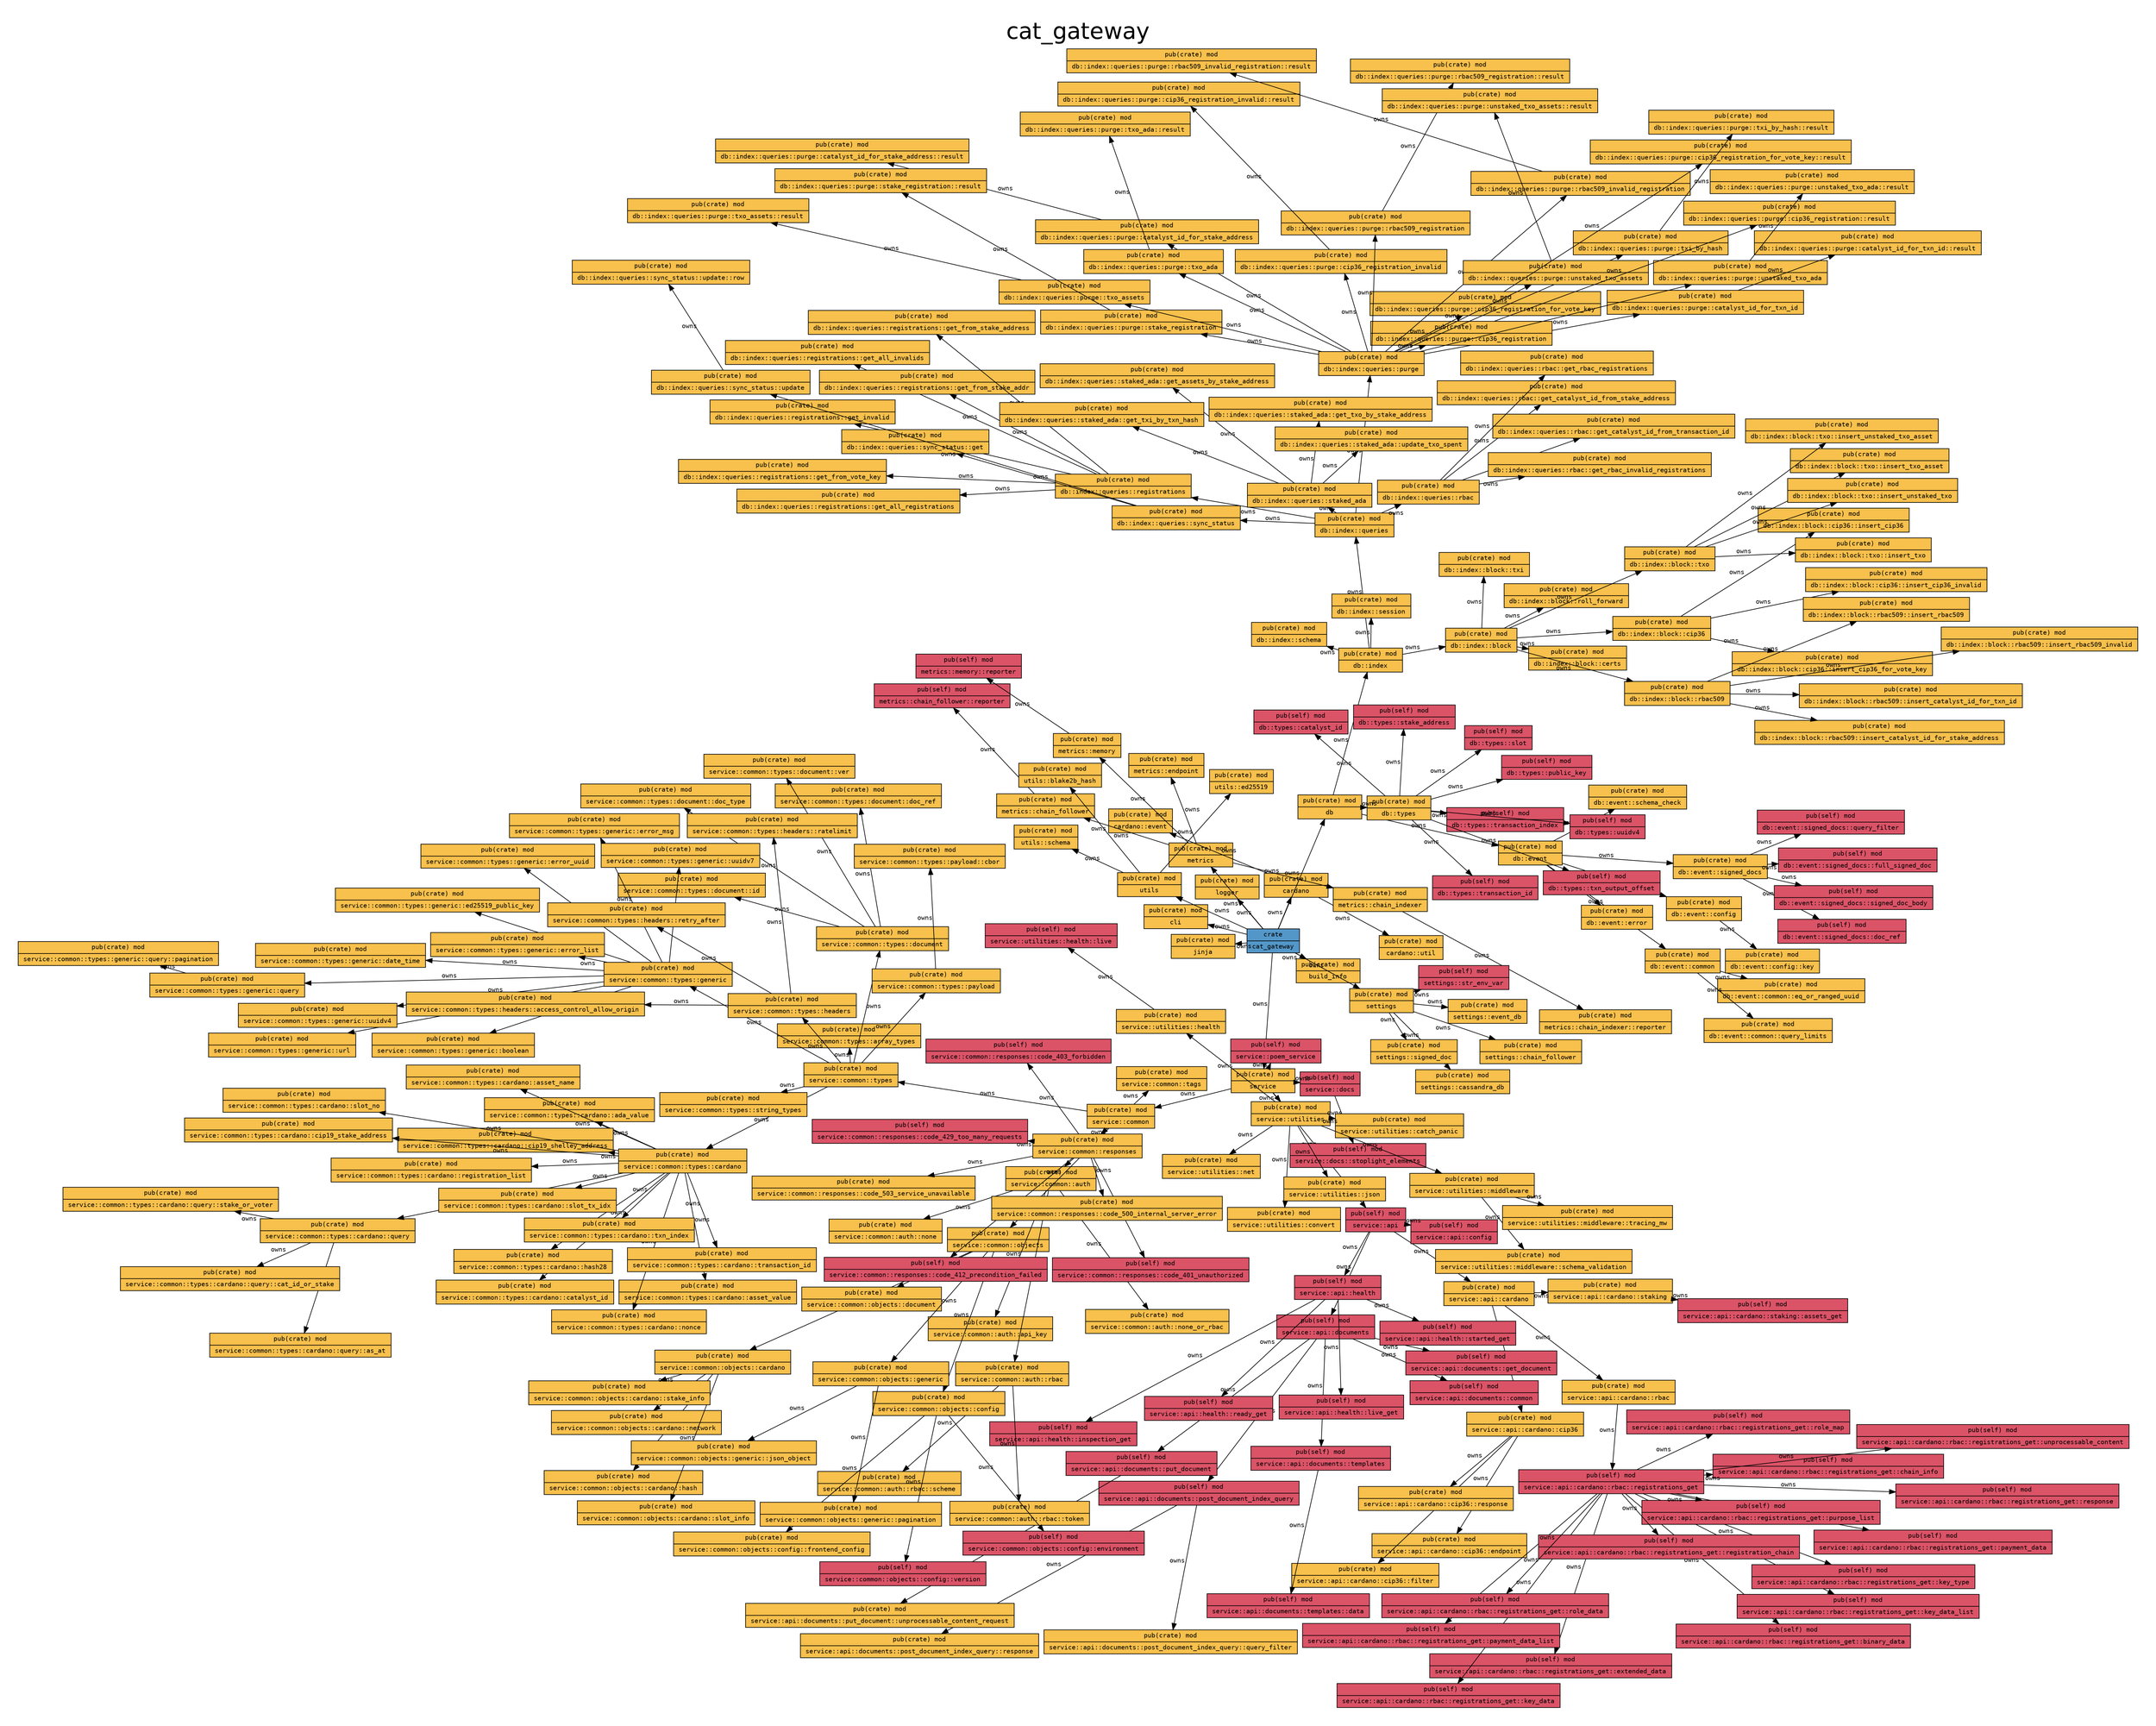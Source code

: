 digraph {

    graph [
        label="cat_gateway",
        labelloc=t,

        pad=0.4,

        // Consider rendering the graph using a different layout algorithm, such as:
        // [dot, neato, twopi, circo, fdp, sfdp]
        layout=neato,
        overlap=false,
        splines="line",
        rankdir=LR,

        fontname="Helvetica", 
        fontsize="36",
    ];

    node [
        fontname="monospace",
        fontsize="10",
        shape="record",
        style="filled",
    ];

    edge [
        fontname="monospace",
        fontsize="10",
    ];

    "cat_gateway" [label="crate|cat_gateway", fillcolor="#5397c8"]; // "crate" node
    "cat_gateway::build_info" [label="pub(crate) mod|build_info", fillcolor="#f8c04c"]; // "mod" node
    "cat_gateway::cardano" [label="pub(crate) mod|cardano", fillcolor="#f8c04c"]; // "mod" node
    "cat_gateway::cardano::event" [label="pub(crate) mod|cardano::event", fillcolor="#f8c04c"]; // "mod" node
    "cat_gateway::cardano::util" [label="pub(crate) mod|cardano::util", fillcolor="#f8c04c"]; // "mod" node
    "cat_gateway::cli" [label="pub(crate) mod|cli", fillcolor="#f8c04c"]; // "mod" node
    "cat_gateway::db" [label="pub(crate) mod|db", fillcolor="#f8c04c"]; // "mod" node
    "cat_gateway::db::event" [label="pub(crate) mod|db::event", fillcolor="#f8c04c"]; // "mod" node
    "cat_gateway::db::event::common" [label="pub(crate) mod|db::event::common", fillcolor="#f8c04c"]; // "mod" node
    "cat_gateway::db::event::common::eq_or_ranged_uuid" [label="pub(crate) mod|db::event::common::eq_or_ranged_uuid", fillcolor="#f8c04c"]; // "mod" node
    "cat_gateway::db::event::common::query_limits" [label="pub(crate) mod|db::event::common::query_limits", fillcolor="#f8c04c"]; // "mod" node
    "cat_gateway::db::event::config" [label="pub(crate) mod|db::event::config", fillcolor="#f8c04c"]; // "mod" node
    "cat_gateway::db::event::config::key" [label="pub(crate) mod|db::event::config::key", fillcolor="#f8c04c"]; // "mod" node
    "cat_gateway::db::event::error" [label="pub(crate) mod|db::event::error", fillcolor="#f8c04c"]; // "mod" node
    "cat_gateway::db::event::schema_check" [label="pub(crate) mod|db::event::schema_check", fillcolor="#f8c04c"]; // "mod" node
    "cat_gateway::db::event::signed_docs" [label="pub(crate) mod|db::event::signed_docs", fillcolor="#f8c04c"]; // "mod" node
    "cat_gateway::db::event::signed_docs::doc_ref" [label="pub(self) mod|db::event::signed_docs::doc_ref", fillcolor="#db5367"]; // "mod" node
    "cat_gateway::db::event::signed_docs::full_signed_doc" [label="pub(self) mod|db::event::signed_docs::full_signed_doc", fillcolor="#db5367"]; // "mod" node
    "cat_gateway::db::event::signed_docs::query_filter" [label="pub(self) mod|db::event::signed_docs::query_filter", fillcolor="#db5367"]; // "mod" node
    "cat_gateway::db::event::signed_docs::signed_doc_body" [label="pub(self) mod|db::event::signed_docs::signed_doc_body", fillcolor="#db5367"]; // "mod" node
    "cat_gateway::db::index" [label="pub(crate) mod|db::index", fillcolor="#f8c04c"]; // "mod" node
    "cat_gateway::db::index::block" [label="pub(crate) mod|db::index::block", fillcolor="#f8c04c"]; // "mod" node
    "cat_gateway::db::index::block::certs" [label="pub(crate) mod|db::index::block::certs", fillcolor="#f8c04c"]; // "mod" node
    "cat_gateway::db::index::block::cip36" [label="pub(crate) mod|db::index::block::cip36", fillcolor="#f8c04c"]; // "mod" node
    "cat_gateway::db::index::block::cip36::insert_cip36" [label="pub(crate) mod|db::index::block::cip36::insert_cip36", fillcolor="#f8c04c"]; // "mod" node
    "cat_gateway::db::index::block::cip36::insert_cip36_for_vote_key" [label="pub(crate) mod|db::index::block::cip36::insert_cip36_for_vote_key", fillcolor="#f8c04c"]; // "mod" node
    "cat_gateway::db::index::block::cip36::insert_cip36_invalid" [label="pub(crate) mod|db::index::block::cip36::insert_cip36_invalid", fillcolor="#f8c04c"]; // "mod" node
    "cat_gateway::db::index::block::rbac509" [label="pub(crate) mod|db::index::block::rbac509", fillcolor="#f8c04c"]; // "mod" node
    "cat_gateway::db::index::block::rbac509::insert_catalyst_id_for_stake_address" [label="pub(crate) mod|db::index::block::rbac509::insert_catalyst_id_for_stake_address", fillcolor="#f8c04c"]; // "mod" node
    "cat_gateway::db::index::block::rbac509::insert_catalyst_id_for_txn_id" [label="pub(crate) mod|db::index::block::rbac509::insert_catalyst_id_for_txn_id", fillcolor="#f8c04c"]; // "mod" node
    "cat_gateway::db::index::block::rbac509::insert_rbac509" [label="pub(crate) mod|db::index::block::rbac509::insert_rbac509", fillcolor="#f8c04c"]; // "mod" node
    "cat_gateway::db::index::block::rbac509::insert_rbac509_invalid" [label="pub(crate) mod|db::index::block::rbac509::insert_rbac509_invalid", fillcolor="#f8c04c"]; // "mod" node
    "cat_gateway::db::index::block::roll_forward" [label="pub(crate) mod|db::index::block::roll_forward", fillcolor="#f8c04c"]; // "mod" node
    "cat_gateway::db::index::block::txi" [label="pub(crate) mod|db::index::block::txi", fillcolor="#f8c04c"]; // "mod" node
    "cat_gateway::db::index::block::txo" [label="pub(crate) mod|db::index::block::txo", fillcolor="#f8c04c"]; // "mod" node
    "cat_gateway::db::index::block::txo::insert_txo" [label="pub(crate) mod|db::index::block::txo::insert_txo", fillcolor="#f8c04c"]; // "mod" node
    "cat_gateway::db::index::block::txo::insert_txo_asset" [label="pub(crate) mod|db::index::block::txo::insert_txo_asset", fillcolor="#f8c04c"]; // "mod" node
    "cat_gateway::db::index::block::txo::insert_unstaked_txo" [label="pub(crate) mod|db::index::block::txo::insert_unstaked_txo", fillcolor="#f8c04c"]; // "mod" node
    "cat_gateway::db::index::block::txo::insert_unstaked_txo_asset" [label="pub(crate) mod|db::index::block::txo::insert_unstaked_txo_asset", fillcolor="#f8c04c"]; // "mod" node
    "cat_gateway::db::index::queries" [label="pub(crate) mod|db::index::queries", fillcolor="#f8c04c"]; // "mod" node
    "cat_gateway::db::index::queries::purge" [label="pub(crate) mod|db::index::queries::purge", fillcolor="#f8c04c"]; // "mod" node
    "cat_gateway::db::index::queries::purge::catalyst_id_for_stake_address" [label="pub(crate) mod|db::index::queries::purge::catalyst_id_for_stake_address", fillcolor="#f8c04c"]; // "mod" node
    "cat_gateway::db::index::queries::purge::catalyst_id_for_stake_address::result" [label="pub(crate) mod|db::index::queries::purge::catalyst_id_for_stake_address::result", fillcolor="#f8c04c"]; // "mod" node
    "cat_gateway::db::index::queries::purge::catalyst_id_for_txn_id" [label="pub(crate) mod|db::index::queries::purge::catalyst_id_for_txn_id", fillcolor="#f8c04c"]; // "mod" node
    "cat_gateway::db::index::queries::purge::catalyst_id_for_txn_id::result" [label="pub(crate) mod|db::index::queries::purge::catalyst_id_for_txn_id::result", fillcolor="#f8c04c"]; // "mod" node
    "cat_gateway::db::index::queries::purge::cip36_registration" [label="pub(crate) mod|db::index::queries::purge::cip36_registration", fillcolor="#f8c04c"]; // "mod" node
    "cat_gateway::db::index::queries::purge::cip36_registration::result" [label="pub(crate) mod|db::index::queries::purge::cip36_registration::result", fillcolor="#f8c04c"]; // "mod" node
    "cat_gateway::db::index::queries::purge::cip36_registration_for_vote_key" [label="pub(crate) mod|db::index::queries::purge::cip36_registration_for_vote_key", fillcolor="#f8c04c"]; // "mod" node
    "cat_gateway::db::index::queries::purge::cip36_registration_for_vote_key::result" [label="pub(crate) mod|db::index::queries::purge::cip36_registration_for_vote_key::result", fillcolor="#f8c04c"]; // "mod" node
    "cat_gateway::db::index::queries::purge::cip36_registration_invalid" [label="pub(crate) mod|db::index::queries::purge::cip36_registration_invalid", fillcolor="#f8c04c"]; // "mod" node
    "cat_gateway::db::index::queries::purge::cip36_registration_invalid::result" [label="pub(crate) mod|db::index::queries::purge::cip36_registration_invalid::result", fillcolor="#f8c04c"]; // "mod" node
    "cat_gateway::db::index::queries::purge::rbac509_invalid_registration" [label="pub(crate) mod|db::index::queries::purge::rbac509_invalid_registration", fillcolor="#f8c04c"]; // "mod" node
    "cat_gateway::db::index::queries::purge::rbac509_invalid_registration::result" [label="pub(crate) mod|db::index::queries::purge::rbac509_invalid_registration::result", fillcolor="#f8c04c"]; // "mod" node
    "cat_gateway::db::index::queries::purge::rbac509_registration" [label="pub(crate) mod|db::index::queries::purge::rbac509_registration", fillcolor="#f8c04c"]; // "mod" node
    "cat_gateway::db::index::queries::purge::rbac509_registration::result" [label="pub(crate) mod|db::index::queries::purge::rbac509_registration::result", fillcolor="#f8c04c"]; // "mod" node
    "cat_gateway::db::index::queries::purge::stake_registration" [label="pub(crate) mod|db::index::queries::purge::stake_registration", fillcolor="#f8c04c"]; // "mod" node
    "cat_gateway::db::index::queries::purge::stake_registration::result" [label="pub(crate) mod|db::index::queries::purge::stake_registration::result", fillcolor="#f8c04c"]; // "mod" node
    "cat_gateway::db::index::queries::purge::txi_by_hash" [label="pub(crate) mod|db::index::queries::purge::txi_by_hash", fillcolor="#f8c04c"]; // "mod" node
    "cat_gateway::db::index::queries::purge::txi_by_hash::result" [label="pub(crate) mod|db::index::queries::purge::txi_by_hash::result", fillcolor="#f8c04c"]; // "mod" node
    "cat_gateway::db::index::queries::purge::txo_ada" [label="pub(crate) mod|db::index::queries::purge::txo_ada", fillcolor="#f8c04c"]; // "mod" node
    "cat_gateway::db::index::queries::purge::txo_ada::result" [label="pub(crate) mod|db::index::queries::purge::txo_ada::result", fillcolor="#f8c04c"]; // "mod" node
    "cat_gateway::db::index::queries::purge::txo_assets" [label="pub(crate) mod|db::index::queries::purge::txo_assets", fillcolor="#f8c04c"]; // "mod" node
    "cat_gateway::db::index::queries::purge::txo_assets::result" [label="pub(crate) mod|db::index::queries::purge::txo_assets::result", fillcolor="#f8c04c"]; // "mod" node
    "cat_gateway::db::index::queries::purge::unstaked_txo_ada" [label="pub(crate) mod|db::index::queries::purge::unstaked_txo_ada", fillcolor="#f8c04c"]; // "mod" node
    "cat_gateway::db::index::queries::purge::unstaked_txo_ada::result" [label="pub(crate) mod|db::index::queries::purge::unstaked_txo_ada::result", fillcolor="#f8c04c"]; // "mod" node
    "cat_gateway::db::index::queries::purge::unstaked_txo_assets" [label="pub(crate) mod|db::index::queries::purge::unstaked_txo_assets", fillcolor="#f8c04c"]; // "mod" node
    "cat_gateway::db::index::queries::purge::unstaked_txo_assets::result" [label="pub(crate) mod|db::index::queries::purge::unstaked_txo_assets::result", fillcolor="#f8c04c"]; // "mod" node
    "cat_gateway::db::index::queries::rbac" [label="pub(crate) mod|db::index::queries::rbac", fillcolor="#f8c04c"]; // "mod" node
    "cat_gateway::db::index::queries::rbac::get_catalyst_id_from_stake_address" [label="pub(crate) mod|db::index::queries::rbac::get_catalyst_id_from_stake_address", fillcolor="#f8c04c"]; // "mod" node
    "cat_gateway::db::index::queries::rbac::get_catalyst_id_from_transaction_id" [label="pub(crate) mod|db::index::queries::rbac::get_catalyst_id_from_transaction_id", fillcolor="#f8c04c"]; // "mod" node
    "cat_gateway::db::index::queries::rbac::get_rbac_invalid_registrations" [label="pub(crate) mod|db::index::queries::rbac::get_rbac_invalid_registrations", fillcolor="#f8c04c"]; // "mod" node
    "cat_gateway::db::index::queries::rbac::get_rbac_registrations" [label="pub(crate) mod|db::index::queries::rbac::get_rbac_registrations", fillcolor="#f8c04c"]; // "mod" node
    "cat_gateway::db::index::queries::registrations" [label="pub(crate) mod|db::index::queries::registrations", fillcolor="#f8c04c"]; // "mod" node
    "cat_gateway::db::index::queries::registrations::get_all_invalids" [label="pub(crate) mod|db::index::queries::registrations::get_all_invalids", fillcolor="#f8c04c"]; // "mod" node
    "cat_gateway::db::index::queries::registrations::get_all_registrations" [label="pub(crate) mod|db::index::queries::registrations::get_all_registrations", fillcolor="#f8c04c"]; // "mod" node
    "cat_gateway::db::index::queries::registrations::get_from_stake_addr" [label="pub(crate) mod|db::index::queries::registrations::get_from_stake_addr", fillcolor="#f8c04c"]; // "mod" node
    "cat_gateway::db::index::queries::registrations::get_from_stake_address" [label="pub(crate) mod|db::index::queries::registrations::get_from_stake_address", fillcolor="#f8c04c"]; // "mod" node
    "cat_gateway::db::index::queries::registrations::get_from_vote_key" [label="pub(crate) mod|db::index::queries::registrations::get_from_vote_key", fillcolor="#f8c04c"]; // "mod" node
    "cat_gateway::db::index::queries::registrations::get_invalid" [label="pub(crate) mod|db::index::queries::registrations::get_invalid", fillcolor="#f8c04c"]; // "mod" node
    "cat_gateway::db::index::queries::staked_ada" [label="pub(crate) mod|db::index::queries::staked_ada", fillcolor="#f8c04c"]; // "mod" node
    "cat_gateway::db::index::queries::staked_ada::get_assets_by_stake_address" [label="pub(crate) mod|db::index::queries::staked_ada::get_assets_by_stake_address", fillcolor="#f8c04c"]; // "mod" node
    "cat_gateway::db::index::queries::staked_ada::get_txi_by_txn_hash" [label="pub(crate) mod|db::index::queries::staked_ada::get_txi_by_txn_hash", fillcolor="#f8c04c"]; // "mod" node
    "cat_gateway::db::index::queries::staked_ada::get_txo_by_stake_address" [label="pub(crate) mod|db::index::queries::staked_ada::get_txo_by_stake_address", fillcolor="#f8c04c"]; // "mod" node
    "cat_gateway::db::index::queries::staked_ada::update_txo_spent" [label="pub(crate) mod|db::index::queries::staked_ada::update_txo_spent", fillcolor="#f8c04c"]; // "mod" node
    "cat_gateway::db::index::queries::sync_status" [label="pub(crate) mod|db::index::queries::sync_status", fillcolor="#f8c04c"]; // "mod" node
    "cat_gateway::db::index::queries::sync_status::get" [label="pub(crate) mod|db::index::queries::sync_status::get", fillcolor="#f8c04c"]; // "mod" node
    "cat_gateway::db::index::queries::sync_status::update" [label="pub(crate) mod|db::index::queries::sync_status::update", fillcolor="#f8c04c"]; // "mod" node
    "cat_gateway::db::index::queries::sync_status::update::row" [label="pub(crate) mod|db::index::queries::sync_status::update::row", fillcolor="#f8c04c"]; // "mod" node
    "cat_gateway::db::index::schema" [label="pub(crate) mod|db::index::schema", fillcolor="#f8c04c"]; // "mod" node
    "cat_gateway::db::index::session" [label="pub(crate) mod|db::index::session", fillcolor="#f8c04c"]; // "mod" node
    "cat_gateway::db::types" [label="pub(crate) mod|db::types", fillcolor="#f8c04c"]; // "mod" node
    "cat_gateway::db::types::catalyst_id" [label="pub(self) mod|db::types::catalyst_id", fillcolor="#db5367"]; // "mod" node
    "cat_gateway::db::types::public_key" [label="pub(self) mod|db::types::public_key", fillcolor="#db5367"]; // "mod" node
    "cat_gateway::db::types::slot" [label="pub(self) mod|db::types::slot", fillcolor="#db5367"]; // "mod" node
    "cat_gateway::db::types::stake_address" [label="pub(self) mod|db::types::stake_address", fillcolor="#db5367"]; // "mod" node
    "cat_gateway::db::types::transaction_id" [label="pub(self) mod|db::types::transaction_id", fillcolor="#db5367"]; // "mod" node
    "cat_gateway::db::types::transaction_index" [label="pub(self) mod|db::types::transaction_index", fillcolor="#db5367"]; // "mod" node
    "cat_gateway::db::types::txn_output_offset" [label="pub(self) mod|db::types::txn_output_offset", fillcolor="#db5367"]; // "mod" node
    "cat_gateway::db::types::uuidv4" [label="pub(self) mod|db::types::uuidv4", fillcolor="#db5367"]; // "mod" node
    "cat_gateway::jinja" [label="pub(crate) mod|jinja", fillcolor="#f8c04c"]; // "mod" node
    "cat_gateway::logger" [label="pub(crate) mod|logger", fillcolor="#f8c04c"]; // "mod" node
    "cat_gateway::metrics" [label="pub(crate) mod|metrics", fillcolor="#f8c04c"]; // "mod" node
    "cat_gateway::metrics::chain_follower" [label="pub(crate) mod|metrics::chain_follower", fillcolor="#f8c04c"]; // "mod" node
    "cat_gateway::metrics::chain_follower::reporter" [label="pub(self) mod|metrics::chain_follower::reporter", fillcolor="#db5367"]; // "mod" node
    "cat_gateway::metrics::chain_indexer" [label="pub(crate) mod|metrics::chain_indexer", fillcolor="#f8c04c"]; // "mod" node
    "cat_gateway::metrics::chain_indexer::reporter" [label="pub(crate) mod|metrics::chain_indexer::reporter", fillcolor="#f8c04c"]; // "mod" node
    "cat_gateway::metrics::endpoint" [label="pub(crate) mod|metrics::endpoint", fillcolor="#f8c04c"]; // "mod" node
    "cat_gateway::metrics::memory" [label="pub(crate) mod|metrics::memory", fillcolor="#f8c04c"]; // "mod" node
    "cat_gateway::metrics::memory::reporter" [label="pub(self) mod|metrics::memory::reporter", fillcolor="#db5367"]; // "mod" node
    "cat_gateway::service" [label="pub(crate) mod|service", fillcolor="#f8c04c"]; // "mod" node
    "cat_gateway::service::api" [label="pub(self) mod|service::api", fillcolor="#db5367"]; // "mod" node
    "cat_gateway::service::api::cardano" [label="pub(crate) mod|service::api::cardano", fillcolor="#f8c04c"]; // "mod" node
    "cat_gateway::service::api::cardano::cip36" [label="pub(crate) mod|service::api::cardano::cip36", fillcolor="#f8c04c"]; // "mod" node
    "cat_gateway::service::api::cardano::cip36::endpoint" [label="pub(crate) mod|service::api::cardano::cip36::endpoint", fillcolor="#f8c04c"]; // "mod" node
    "cat_gateway::service::api::cardano::cip36::filter" [label="pub(crate) mod|service::api::cardano::cip36::filter", fillcolor="#f8c04c"]; // "mod" node
    "cat_gateway::service::api::cardano::cip36::response" [label="pub(crate) mod|service::api::cardano::cip36::response", fillcolor="#f8c04c"]; // "mod" node
    "cat_gateway::service::api::cardano::rbac" [label="pub(crate) mod|service::api::cardano::rbac", fillcolor="#f8c04c"]; // "mod" node
    "cat_gateway::service::api::cardano::rbac::registrations_get" [label="pub(self) mod|service::api::cardano::rbac::registrations_get", fillcolor="#db5367"]; // "mod" node
    "cat_gateway::service::api::cardano::rbac::registrations_get::binary_data" [label="pub(self) mod|service::api::cardano::rbac::registrations_get::binary_data", fillcolor="#db5367"]; // "mod" node
    "cat_gateway::service::api::cardano::rbac::registrations_get::chain_info" [label="pub(self) mod|service::api::cardano::rbac::registrations_get::chain_info", fillcolor="#db5367"]; // "mod" node
    "cat_gateway::service::api::cardano::rbac::registrations_get::extended_data" [label="pub(self) mod|service::api::cardano::rbac::registrations_get::extended_data", fillcolor="#db5367"]; // "mod" node
    "cat_gateway::service::api::cardano::rbac::registrations_get::key_data" [label="pub(self) mod|service::api::cardano::rbac::registrations_get::key_data", fillcolor="#db5367"]; // "mod" node
    "cat_gateway::service::api::cardano::rbac::registrations_get::key_data_list" [label="pub(self) mod|service::api::cardano::rbac::registrations_get::key_data_list", fillcolor="#db5367"]; // "mod" node
    "cat_gateway::service::api::cardano::rbac::registrations_get::key_type" [label="pub(self) mod|service::api::cardano::rbac::registrations_get::key_type", fillcolor="#db5367"]; // "mod" node
    "cat_gateway::service::api::cardano::rbac::registrations_get::payment_data" [label="pub(self) mod|service::api::cardano::rbac::registrations_get::payment_data", fillcolor="#db5367"]; // "mod" node
    "cat_gateway::service::api::cardano::rbac::registrations_get::payment_data_list" [label="pub(self) mod|service::api::cardano::rbac::registrations_get::payment_data_list", fillcolor="#db5367"]; // "mod" node
    "cat_gateway::service::api::cardano::rbac::registrations_get::purpose_list" [label="pub(self) mod|service::api::cardano::rbac::registrations_get::purpose_list", fillcolor="#db5367"]; // "mod" node
    "cat_gateway::service::api::cardano::rbac::registrations_get::registration_chain" [label="pub(self) mod|service::api::cardano::rbac::registrations_get::registration_chain", fillcolor="#db5367"]; // "mod" node
    "cat_gateway::service::api::cardano::rbac::registrations_get::response" [label="pub(self) mod|service::api::cardano::rbac::registrations_get::response", fillcolor="#db5367"]; // "mod" node
    "cat_gateway::service::api::cardano::rbac::registrations_get::role_data" [label="pub(self) mod|service::api::cardano::rbac::registrations_get::role_data", fillcolor="#db5367"]; // "mod" node
    "cat_gateway::service::api::cardano::rbac::registrations_get::role_map" [label="pub(self) mod|service::api::cardano::rbac::registrations_get::role_map", fillcolor="#db5367"]; // "mod" node
    "cat_gateway::service::api::cardano::rbac::registrations_get::unprocessable_content" [label="pub(self) mod|service::api::cardano::rbac::registrations_get::unprocessable_content", fillcolor="#db5367"]; // "mod" node
    "cat_gateway::service::api::cardano::staking" [label="pub(crate) mod|service::api::cardano::staking", fillcolor="#f8c04c"]; // "mod" node
    "cat_gateway::service::api::cardano::staking::assets_get" [label="pub(self) mod|service::api::cardano::staking::assets_get", fillcolor="#db5367"]; // "mod" node
    "cat_gateway::service::api::config" [label="pub(self) mod|service::api::config", fillcolor="#db5367"]; // "mod" node
    "cat_gateway::service::api::documents" [label="pub(self) mod|service::api::documents", fillcolor="#db5367"]; // "mod" node
    "cat_gateway::service::api::documents::common" [label="pub(self) mod|service::api::documents::common", fillcolor="#db5367"]; // "mod" node
    "cat_gateway::service::api::documents::get_document" [label="pub(self) mod|service::api::documents::get_document", fillcolor="#db5367"]; // "mod" node
    "cat_gateway::service::api::documents::post_document_index_query" [label="pub(self) mod|service::api::documents::post_document_index_query", fillcolor="#db5367"]; // "mod" node
    "cat_gateway::service::api::documents::post_document_index_query::query_filter" [label="pub(crate) mod|service::api::documents::post_document_index_query::query_filter", fillcolor="#f8c04c"]; // "mod" node
    "cat_gateway::service::api::documents::post_document_index_query::response" [label="pub(crate) mod|service::api::documents::post_document_index_query::response", fillcolor="#f8c04c"]; // "mod" node
    "cat_gateway::service::api::documents::put_document" [label="pub(self) mod|service::api::documents::put_document", fillcolor="#db5367"]; // "mod" node
    "cat_gateway::service::api::documents::put_document::unprocessable_content_request" [label="pub(crate) mod|service::api::documents::put_document::unprocessable_content_request", fillcolor="#f8c04c"]; // "mod" node
    "cat_gateway::service::api::documents::templates" [label="pub(self) mod|service::api::documents::templates", fillcolor="#db5367"]; // "mod" node
    "cat_gateway::service::api::documents::templates::data" [label="pub(self) mod|service::api::documents::templates::data", fillcolor="#db5367"]; // "mod" node
    "cat_gateway::service::api::health" [label="pub(self) mod|service::api::health", fillcolor="#db5367"]; // "mod" node
    "cat_gateway::service::api::health::inspection_get" [label="pub(self) mod|service::api::health::inspection_get", fillcolor="#db5367"]; // "mod" node
    "cat_gateway::service::api::health::live_get" [label="pub(self) mod|service::api::health::live_get", fillcolor="#db5367"]; // "mod" node
    "cat_gateway::service::api::health::ready_get" [label="pub(self) mod|service::api::health::ready_get", fillcolor="#db5367"]; // "mod" node
    "cat_gateway::service::api::health::started_get" [label="pub(self) mod|service::api::health::started_get", fillcolor="#db5367"]; // "mod" node
    "cat_gateway::service::common" [label="pub(crate) mod|service::common", fillcolor="#f8c04c"]; // "mod" node
    "cat_gateway::service::common::auth" [label="pub(crate) mod|service::common::auth", fillcolor="#f8c04c"]; // "mod" node
    "cat_gateway::service::common::auth::api_key" [label="pub(crate) mod|service::common::auth::api_key", fillcolor="#f8c04c"]; // "mod" node
    "cat_gateway::service::common::auth::none" [label="pub(crate) mod|service::common::auth::none", fillcolor="#f8c04c"]; // "mod" node
    "cat_gateway::service::common::auth::none_or_rbac" [label="pub(crate) mod|service::common::auth::none_or_rbac", fillcolor="#f8c04c"]; // "mod" node
    "cat_gateway::service::common::auth::rbac" [label="pub(crate) mod|service::common::auth::rbac", fillcolor="#f8c04c"]; // "mod" node
    "cat_gateway::service::common::auth::rbac::scheme" [label="pub(crate) mod|service::common::auth::rbac::scheme", fillcolor="#f8c04c"]; // "mod" node
    "cat_gateway::service::common::auth::rbac::token" [label="pub(crate) mod|service::common::auth::rbac::token", fillcolor="#f8c04c"]; // "mod" node
    "cat_gateway::service::common::objects" [label="pub(crate) mod|service::common::objects", fillcolor="#f8c04c"]; // "mod" node
    "cat_gateway::service::common::objects::cardano" [label="pub(crate) mod|service::common::objects::cardano", fillcolor="#f8c04c"]; // "mod" node
    "cat_gateway::service::common::objects::cardano::hash" [label="pub(crate) mod|service::common::objects::cardano::hash", fillcolor="#f8c04c"]; // "mod" node
    "cat_gateway::service::common::objects::cardano::network" [label="pub(crate) mod|service::common::objects::cardano::network", fillcolor="#f8c04c"]; // "mod" node
    "cat_gateway::service::common::objects::cardano::slot_info" [label="pub(crate) mod|service::common::objects::cardano::slot_info", fillcolor="#f8c04c"]; // "mod" node
    "cat_gateway::service::common::objects::cardano::stake_info" [label="pub(crate) mod|service::common::objects::cardano::stake_info", fillcolor="#f8c04c"]; // "mod" node
    "cat_gateway::service::common::objects::config" [label="pub(crate) mod|service::common::objects::config", fillcolor="#f8c04c"]; // "mod" node
    "cat_gateway::service::common::objects::config::environment" [label="pub(self) mod|service::common::objects::config::environment", fillcolor="#db5367"]; // "mod" node
    "cat_gateway::service::common::objects::config::frontend_config" [label="pub(crate) mod|service::common::objects::config::frontend_config", fillcolor="#f8c04c"]; // "mod" node
    "cat_gateway::service::common::objects::config::version" [label="pub(self) mod|service::common::objects::config::version", fillcolor="#db5367"]; // "mod" node
    "cat_gateway::service::common::objects::document" [label="pub(crate) mod|service::common::objects::document", fillcolor="#f8c04c"]; // "mod" node
    "cat_gateway::service::common::objects::generic" [label="pub(crate) mod|service::common::objects::generic", fillcolor="#f8c04c"]; // "mod" node
    "cat_gateway::service::common::objects::generic::json_object" [label="pub(crate) mod|service::common::objects::generic::json_object", fillcolor="#f8c04c"]; // "mod" node
    "cat_gateway::service::common::objects::generic::pagination" [label="pub(crate) mod|service::common::objects::generic::pagination", fillcolor="#f8c04c"]; // "mod" node
    "cat_gateway::service::common::responses" [label="pub(crate) mod|service::common::responses", fillcolor="#f8c04c"]; // "mod" node
    "cat_gateway::service::common::responses::code_401_unauthorized" [label="pub(self) mod|service::common::responses::code_401_unauthorized", fillcolor="#db5367"]; // "mod" node
    "cat_gateway::service::common::responses::code_403_forbidden" [label="pub(self) mod|service::common::responses::code_403_forbidden", fillcolor="#db5367"]; // "mod" node
    "cat_gateway::service::common::responses::code_412_precondition_failed" [label="pub(self) mod|service::common::responses::code_412_precondition_failed", fillcolor="#db5367"]; // "mod" node
    "cat_gateway::service::common::responses::code_429_too_many_requests" [label="pub(self) mod|service::common::responses::code_429_too_many_requests", fillcolor="#db5367"]; // "mod" node
    "cat_gateway::service::common::responses::code_500_internal_server_error" [label="pub(crate) mod|service::common::responses::code_500_internal_server_error", fillcolor="#f8c04c"]; // "mod" node
    "cat_gateway::service::common::responses::code_503_service_unavailable" [label="pub(crate) mod|service::common::responses::code_503_service_unavailable", fillcolor="#f8c04c"]; // "mod" node
    "cat_gateway::service::common::tags" [label="pub(crate) mod|service::common::tags", fillcolor="#f8c04c"]; // "mod" node
    "cat_gateway::service::common::types" [label="pub(crate) mod|service::common::types", fillcolor="#f8c04c"]; // "mod" node
    "cat_gateway::service::common::types::array_types" [label="pub(crate) mod|service::common::types::array_types", fillcolor="#f8c04c"]; // "mod" node
    "cat_gateway::service::common::types::cardano" [label="pub(crate) mod|service::common::types::cardano", fillcolor="#f8c04c"]; // "mod" node
    "cat_gateway::service::common::types::cardano::ada_value" [label="pub(crate) mod|service::common::types::cardano::ada_value", fillcolor="#f8c04c"]; // "mod" node
    "cat_gateway::service::common::types::cardano::asset_name" [label="pub(crate) mod|service::common::types::cardano::asset_name", fillcolor="#f8c04c"]; // "mod" node
    "cat_gateway::service::common::types::cardano::asset_value" [label="pub(crate) mod|service::common::types::cardano::asset_value", fillcolor="#f8c04c"]; // "mod" node
    "cat_gateway::service::common::types::cardano::catalyst_id" [label="pub(crate) mod|service::common::types::cardano::catalyst_id", fillcolor="#f8c04c"]; // "mod" node
    "cat_gateway::service::common::types::cardano::cip19_shelley_address" [label="pub(crate) mod|service::common::types::cardano::cip19_shelley_address", fillcolor="#f8c04c"]; // "mod" node
    "cat_gateway::service::common::types::cardano::cip19_stake_address" [label="pub(crate) mod|service::common::types::cardano::cip19_stake_address", fillcolor="#f8c04c"]; // "mod" node
    "cat_gateway::service::common::types::cardano::hash28" [label="pub(crate) mod|service::common::types::cardano::hash28", fillcolor="#f8c04c"]; // "mod" node
    "cat_gateway::service::common::types::cardano::nonce" [label="pub(crate) mod|service::common::types::cardano::nonce", fillcolor="#f8c04c"]; // "mod" node
    "cat_gateway::service::common::types::cardano::query" [label="pub(crate) mod|service::common::types::cardano::query", fillcolor="#f8c04c"]; // "mod" node
    "cat_gateway::service::common::types::cardano::query::as_at" [label="pub(crate) mod|service::common::types::cardano::query::as_at", fillcolor="#f8c04c"]; // "mod" node
    "cat_gateway::service::common::types::cardano::query::cat_id_or_stake" [label="pub(crate) mod|service::common::types::cardano::query::cat_id_or_stake", fillcolor="#f8c04c"]; // "mod" node
    "cat_gateway::service::common::types::cardano::query::stake_or_voter" [label="pub(crate) mod|service::common::types::cardano::query::stake_or_voter", fillcolor="#f8c04c"]; // "mod" node
    "cat_gateway::service::common::types::cardano::registration_list" [label="pub(crate) mod|service::common::types::cardano::registration_list", fillcolor="#f8c04c"]; // "mod" node
    "cat_gateway::service::common::types::cardano::slot_no" [label="pub(crate) mod|service::common::types::cardano::slot_no", fillcolor="#f8c04c"]; // "mod" node
    "cat_gateway::service::common::types::cardano::slot_tx_idx" [label="pub(crate) mod|service::common::types::cardano::slot_tx_idx", fillcolor="#f8c04c"]; // "mod" node
    "cat_gateway::service::common::types::cardano::transaction_id" [label="pub(crate) mod|service::common::types::cardano::transaction_id", fillcolor="#f8c04c"]; // "mod" node
    "cat_gateway::service::common::types::cardano::txn_index" [label="pub(crate) mod|service::common::types::cardano::txn_index", fillcolor="#f8c04c"]; // "mod" node
    "cat_gateway::service::common::types::document" [label="pub(crate) mod|service::common::types::document", fillcolor="#f8c04c"]; // "mod" node
    "cat_gateway::service::common::types::document::doc_ref" [label="pub(crate) mod|service::common::types::document::doc_ref", fillcolor="#f8c04c"]; // "mod" node
    "cat_gateway::service::common::types::document::doc_type" [label="pub(crate) mod|service::common::types::document::doc_type", fillcolor="#f8c04c"]; // "mod" node
    "cat_gateway::service::common::types::document::id" [label="pub(crate) mod|service::common::types::document::id", fillcolor="#f8c04c"]; // "mod" node
    "cat_gateway::service::common::types::document::ver" [label="pub(crate) mod|service::common::types::document::ver", fillcolor="#f8c04c"]; // "mod" node
    "cat_gateway::service::common::types::generic" [label="pub(crate) mod|service::common::types::generic", fillcolor="#f8c04c"]; // "mod" node
    "cat_gateway::service::common::types::generic::boolean" [label="pub(crate) mod|service::common::types::generic::boolean", fillcolor="#f8c04c"]; // "mod" node
    "cat_gateway::service::common::types::generic::date_time" [label="pub(crate) mod|service::common::types::generic::date_time", fillcolor="#f8c04c"]; // "mod" node
    "cat_gateway::service::common::types::generic::ed25519_public_key" [label="pub(crate) mod|service::common::types::generic::ed25519_public_key", fillcolor="#f8c04c"]; // "mod" node
    "cat_gateway::service::common::types::generic::error_list" [label="pub(crate) mod|service::common::types::generic::error_list", fillcolor="#f8c04c"]; // "mod" node
    "cat_gateway::service::common::types::generic::error_msg" [label="pub(crate) mod|service::common::types::generic::error_msg", fillcolor="#f8c04c"]; // "mod" node
    "cat_gateway::service::common::types::generic::error_uuid" [label="pub(crate) mod|service::common::types::generic::error_uuid", fillcolor="#f8c04c"]; // "mod" node
    "cat_gateway::service::common::types::generic::query" [label="pub(crate) mod|service::common::types::generic::query", fillcolor="#f8c04c"]; // "mod" node
    "cat_gateway::service::common::types::generic::query::pagination" [label="pub(crate) mod|service::common::types::generic::query::pagination", fillcolor="#f8c04c"]; // "mod" node
    "cat_gateway::service::common::types::generic::url" [label="pub(crate) mod|service::common::types::generic::url", fillcolor="#f8c04c"]; // "mod" node
    "cat_gateway::service::common::types::generic::uuidv4" [label="pub(crate) mod|service::common::types::generic::uuidv4", fillcolor="#f8c04c"]; // "mod" node
    "cat_gateway::service::common::types::generic::uuidv7" [label="pub(crate) mod|service::common::types::generic::uuidv7", fillcolor="#f8c04c"]; // "mod" node
    "cat_gateway::service::common::types::headers" [label="pub(crate) mod|service::common::types::headers", fillcolor="#f8c04c"]; // "mod" node
    "cat_gateway::service::common::types::headers::access_control_allow_origin" [label="pub(crate) mod|service::common::types::headers::access_control_allow_origin", fillcolor="#f8c04c"]; // "mod" node
    "cat_gateway::service::common::types::headers::ratelimit" [label="pub(crate) mod|service::common::types::headers::ratelimit", fillcolor="#f8c04c"]; // "mod" node
    "cat_gateway::service::common::types::headers::retry_after" [label="pub(crate) mod|service::common::types::headers::retry_after", fillcolor="#f8c04c"]; // "mod" node
    "cat_gateway::service::common::types::payload" [label="pub(crate) mod|service::common::types::payload", fillcolor="#f8c04c"]; // "mod" node
    "cat_gateway::service::common::types::payload::cbor" [label="pub(crate) mod|service::common::types::payload::cbor", fillcolor="#f8c04c"]; // "mod" node
    "cat_gateway::service::common::types::string_types" [label="pub(crate) mod|service::common::types::string_types", fillcolor="#f8c04c"]; // "mod" node
    "cat_gateway::service::docs" [label="pub(self) mod|service::docs", fillcolor="#db5367"]; // "mod" node
    "cat_gateway::service::docs::stoplight_elements" [label="pub(self) mod|service::docs::stoplight_elements", fillcolor="#db5367"]; // "mod" node
    "cat_gateway::service::poem_service" [label="pub(self) mod|service::poem_service", fillcolor="#db5367"]; // "mod" node
    "cat_gateway::service::utilities" [label="pub(crate) mod|service::utilities", fillcolor="#f8c04c"]; // "mod" node
    "cat_gateway::service::utilities::catch_panic" [label="pub(crate) mod|service::utilities::catch_panic", fillcolor="#f8c04c"]; // "mod" node
    "cat_gateway::service::utilities::convert" [label="pub(crate) mod|service::utilities::convert", fillcolor="#f8c04c"]; // "mod" node
    "cat_gateway::service::utilities::health" [label="pub(crate) mod|service::utilities::health", fillcolor="#f8c04c"]; // "mod" node
    "cat_gateway::service::utilities::health::live" [label="pub(self) mod|service::utilities::health::live", fillcolor="#db5367"]; // "mod" node
    "cat_gateway::service::utilities::json" [label="pub(crate) mod|service::utilities::json", fillcolor="#f8c04c"]; // "mod" node
    "cat_gateway::service::utilities::middleware" [label="pub(crate) mod|service::utilities::middleware", fillcolor="#f8c04c"]; // "mod" node
    "cat_gateway::service::utilities::middleware::schema_validation" [label="pub(crate) mod|service::utilities::middleware::schema_validation", fillcolor="#f8c04c"]; // "mod" node
    "cat_gateway::service::utilities::middleware::tracing_mw" [label="pub(crate) mod|service::utilities::middleware::tracing_mw", fillcolor="#f8c04c"]; // "mod" node
    "cat_gateway::service::utilities::net" [label="pub(crate) mod|service::utilities::net", fillcolor="#f8c04c"]; // "mod" node
    "cat_gateway::settings" [label="pub(crate) mod|settings", fillcolor="#f8c04c"]; // "mod" node
    "cat_gateway::settings::cassandra_db" [label="pub(crate) mod|settings::cassandra_db", fillcolor="#f8c04c"]; // "mod" node
    "cat_gateway::settings::chain_follower" [label="pub(crate) mod|settings::chain_follower", fillcolor="#f8c04c"]; // "mod" node
    "cat_gateway::settings::event_db" [label="pub(crate) mod|settings::event_db", fillcolor="#f8c04c"]; // "mod" node
    "cat_gateway::settings::signed_doc" [label="pub(crate) mod|settings::signed_doc", fillcolor="#f8c04c"]; // "mod" node
    "cat_gateway::settings::str_env_var" [label="pub(self) mod|settings::str_env_var", fillcolor="#db5367"]; // "mod" node
    "cat_gateway::utils" [label="pub(crate) mod|utils", fillcolor="#f8c04c"]; // "mod" node
    "cat_gateway::utils::blake2b_hash" [label="pub(crate) mod|utils::blake2b_hash", fillcolor="#f8c04c"]; // "mod" node
    "cat_gateway::utils::ed25519" [label="pub(crate) mod|utils::ed25519", fillcolor="#f8c04c"]; // "mod" node
    "cat_gateway::utils::schema" [label="pub(crate) mod|utils::schema", fillcolor="#f8c04c"]; // "mod" node

    "cat_gateway" -> "cat_gateway::build_info" [label="owns", color="#000000", style="solid"] [constraint=true]; // "owns" edge
    "cat_gateway" -> "cat_gateway::cardano" [label="owns", color="#000000", style="solid"] [constraint=true]; // "owns" edge
    "cat_gateway" -> "cat_gateway::cli" [label="owns", color="#000000", style="solid"] [constraint=true]; // "owns" edge
    "cat_gateway" -> "cat_gateway::db" [label="owns", color="#000000", style="solid"] [constraint=true]; // "owns" edge
    "cat_gateway" -> "cat_gateway::jinja" [label="owns", color="#000000", style="solid"] [constraint=true]; // "owns" edge
    "cat_gateway" -> "cat_gateway::logger" [label="owns", color="#000000", style="solid"] [constraint=true]; // "owns" edge
    "cat_gateway" -> "cat_gateway::metrics" [label="owns", color="#000000", style="solid"] [constraint=true]; // "owns" edge
    "cat_gateway" -> "cat_gateway::service" [label="owns", color="#000000", style="solid"] [constraint=true]; // "owns" edge
    "cat_gateway" -> "cat_gateway::settings" [label="owns", color="#000000", style="solid"] [constraint=true]; // "owns" edge
    "cat_gateway" -> "cat_gateway::utils" [label="owns", color="#000000", style="solid"] [constraint=true]; // "owns" edge
    "cat_gateway::cardano" -> "cat_gateway::cardano::event" [label="owns", color="#000000", style="solid"] [constraint=true]; // "owns" edge
    "cat_gateway::cardano" -> "cat_gateway::cardano::util" [label="owns", color="#000000", style="solid"] [constraint=true]; // "owns" edge
    "cat_gateway::db" -> "cat_gateway::db::event" [label="owns", color="#000000", style="solid"] [constraint=true]; // "owns" edge
    "cat_gateway::db" -> "cat_gateway::db::index" [label="owns", color="#000000", style="solid"] [constraint=true]; // "owns" edge
    "cat_gateway::db" -> "cat_gateway::db::types" [label="owns", color="#000000", style="solid"] [constraint=true]; // "owns" edge
    "cat_gateway::db::event" -> "cat_gateway::db::event::common" [label="owns", color="#000000", style="solid"] [constraint=true]; // "owns" edge
    "cat_gateway::db::event" -> "cat_gateway::db::event::config" [label="owns", color="#000000", style="solid"] [constraint=true]; // "owns" edge
    "cat_gateway::db::event" -> "cat_gateway::db::event::error" [label="owns", color="#000000", style="solid"] [constraint=true]; // "owns" edge
    "cat_gateway::db::event" -> "cat_gateway::db::event::schema_check" [label="owns", color="#000000", style="solid"] [constraint=true]; // "owns" edge
    "cat_gateway::db::event" -> "cat_gateway::db::event::signed_docs" [label="owns", color="#000000", style="solid"] [constraint=true]; // "owns" edge
    "cat_gateway::db::event::common" -> "cat_gateway::db::event::common::eq_or_ranged_uuid" [label="owns", color="#000000", style="solid"] [constraint=true]; // "owns" edge
    "cat_gateway::db::event::common" -> "cat_gateway::db::event::common::query_limits" [label="owns", color="#000000", style="solid"] [constraint=true]; // "owns" edge
    "cat_gateway::db::event::config" -> "cat_gateway::db::event::config::key" [label="owns", color="#000000", style="solid"] [constraint=true]; // "owns" edge
    "cat_gateway::db::event::signed_docs" -> "cat_gateway::db::event::signed_docs::doc_ref" [label="owns", color="#000000", style="solid"] [constraint=true]; // "owns" edge
    "cat_gateway::db::event::signed_docs" -> "cat_gateway::db::event::signed_docs::full_signed_doc" [label="owns", color="#000000", style="solid"] [constraint=true]; // "owns" edge
    "cat_gateway::db::event::signed_docs" -> "cat_gateway::db::event::signed_docs::query_filter" [label="owns", color="#000000", style="solid"] [constraint=true]; // "owns" edge
    "cat_gateway::db::event::signed_docs" -> "cat_gateway::db::event::signed_docs::signed_doc_body" [label="owns", color="#000000", style="solid"] [constraint=true]; // "owns" edge
    "cat_gateway::db::index" -> "cat_gateway::db::index::block" [label="owns", color="#000000", style="solid"] [constraint=true]; // "owns" edge
    "cat_gateway::db::index" -> "cat_gateway::db::index::queries" [label="owns", color="#000000", style="solid"] [constraint=true]; // "owns" edge
    "cat_gateway::db::index" -> "cat_gateway::db::index::schema" [label="owns", color="#000000", style="solid"] [constraint=true]; // "owns" edge
    "cat_gateway::db::index" -> "cat_gateway::db::index::session" [label="owns", color="#000000", style="solid"] [constraint=true]; // "owns" edge
    "cat_gateway::db::index::block" -> "cat_gateway::db::index::block::certs" [label="owns", color="#000000", style="solid"] [constraint=true]; // "owns" edge
    "cat_gateway::db::index::block" -> "cat_gateway::db::index::block::cip36" [label="owns", color="#000000", style="solid"] [constraint=true]; // "owns" edge
    "cat_gateway::db::index::block" -> "cat_gateway::db::index::block::rbac509" [label="owns", color="#000000", style="solid"] [constraint=true]; // "owns" edge
    "cat_gateway::db::index::block" -> "cat_gateway::db::index::block::roll_forward" [label="owns", color="#000000", style="solid"] [constraint=true]; // "owns" edge
    "cat_gateway::db::index::block" -> "cat_gateway::db::index::block::txi" [label="owns", color="#000000", style="solid"] [constraint=true]; // "owns" edge
    "cat_gateway::db::index::block" -> "cat_gateway::db::index::block::txo" [label="owns", color="#000000", style="solid"] [constraint=true]; // "owns" edge
    "cat_gateway::db::index::block::cip36" -> "cat_gateway::db::index::block::cip36::insert_cip36" [label="owns", color="#000000", style="solid"] [constraint=true]; // "owns" edge
    "cat_gateway::db::index::block::cip36" -> "cat_gateway::db::index::block::cip36::insert_cip36_for_vote_key" [label="owns", color="#000000", style="solid"] [constraint=true]; // "owns" edge
    "cat_gateway::db::index::block::cip36" -> "cat_gateway::db::index::block::cip36::insert_cip36_invalid" [label="owns", color="#000000", style="solid"] [constraint=true]; // "owns" edge
    "cat_gateway::db::index::block::rbac509" -> "cat_gateway::db::index::block::rbac509::insert_catalyst_id_for_stake_address" [label="owns", color="#000000", style="solid"] [constraint=true]; // "owns" edge
    "cat_gateway::db::index::block::rbac509" -> "cat_gateway::db::index::block::rbac509::insert_catalyst_id_for_txn_id" [label="owns", color="#000000", style="solid"] [constraint=true]; // "owns" edge
    "cat_gateway::db::index::block::rbac509" -> "cat_gateway::db::index::block::rbac509::insert_rbac509" [label="owns", color="#000000", style="solid"] [constraint=true]; // "owns" edge
    "cat_gateway::db::index::block::rbac509" -> "cat_gateway::db::index::block::rbac509::insert_rbac509_invalid" [label="owns", color="#000000", style="solid"] [constraint=true]; // "owns" edge
    "cat_gateway::db::index::block::txo" -> "cat_gateway::db::index::block::txo::insert_txo" [label="owns", color="#000000", style="solid"] [constraint=true]; // "owns" edge
    "cat_gateway::db::index::block::txo" -> "cat_gateway::db::index::block::txo::insert_txo_asset" [label="owns", color="#000000", style="solid"] [constraint=true]; // "owns" edge
    "cat_gateway::db::index::block::txo" -> "cat_gateway::db::index::block::txo::insert_unstaked_txo" [label="owns", color="#000000", style="solid"] [constraint=true]; // "owns" edge
    "cat_gateway::db::index::block::txo" -> "cat_gateway::db::index::block::txo::insert_unstaked_txo_asset" [label="owns", color="#000000", style="solid"] [constraint=true]; // "owns" edge
    "cat_gateway::db::index::queries" -> "cat_gateway::db::index::queries::purge" [label="owns", color="#000000", style="solid"] [constraint=true]; // "owns" edge
    "cat_gateway::db::index::queries" -> "cat_gateway::db::index::queries::rbac" [label="owns", color="#000000", style="solid"] [constraint=true]; // "owns" edge
    "cat_gateway::db::index::queries" -> "cat_gateway::db::index::queries::registrations" [label="owns", color="#000000", style="solid"] [constraint=true]; // "owns" edge
    "cat_gateway::db::index::queries" -> "cat_gateway::db::index::queries::staked_ada" [label="owns", color="#000000", style="solid"] [constraint=true]; // "owns" edge
    "cat_gateway::db::index::queries" -> "cat_gateway::db::index::queries::sync_status" [label="owns", color="#000000", style="solid"] [constraint=true]; // "owns" edge
    "cat_gateway::db::index::queries::purge" -> "cat_gateway::db::index::queries::purge::catalyst_id_for_stake_address" [label="owns", color="#000000", style="solid"] [constraint=true]; // "owns" edge
    "cat_gateway::db::index::queries::purge" -> "cat_gateway::db::index::queries::purge::catalyst_id_for_txn_id" [label="owns", color="#000000", style="solid"] [constraint=true]; // "owns" edge
    "cat_gateway::db::index::queries::purge" -> "cat_gateway::db::index::queries::purge::cip36_registration" [label="owns", color="#000000", style="solid"] [constraint=true]; // "owns" edge
    "cat_gateway::db::index::queries::purge" -> "cat_gateway::db::index::queries::purge::cip36_registration_for_vote_key" [label="owns", color="#000000", style="solid"] [constraint=true]; // "owns" edge
    "cat_gateway::db::index::queries::purge" -> "cat_gateway::db::index::queries::purge::cip36_registration_invalid" [label="owns", color="#000000", style="solid"] [constraint=true]; // "owns" edge
    "cat_gateway::db::index::queries::purge" -> "cat_gateway::db::index::queries::purge::rbac509_invalid_registration" [label="owns", color="#000000", style="solid"] [constraint=true]; // "owns" edge
    "cat_gateway::db::index::queries::purge" -> "cat_gateway::db::index::queries::purge::rbac509_registration" [label="owns", color="#000000", style="solid"] [constraint=true]; // "owns" edge
    "cat_gateway::db::index::queries::purge" -> "cat_gateway::db::index::queries::purge::stake_registration" [label="owns", color="#000000", style="solid"] [constraint=true]; // "owns" edge
    "cat_gateway::db::index::queries::purge" -> "cat_gateway::db::index::queries::purge::txi_by_hash" [label="owns", color="#000000", style="solid"] [constraint=true]; // "owns" edge
    "cat_gateway::db::index::queries::purge" -> "cat_gateway::db::index::queries::purge::txo_ada" [label="owns", color="#000000", style="solid"] [constraint=true]; // "owns" edge
    "cat_gateway::db::index::queries::purge" -> "cat_gateway::db::index::queries::purge::txo_assets" [label="owns", color="#000000", style="solid"] [constraint=true]; // "owns" edge
    "cat_gateway::db::index::queries::purge" -> "cat_gateway::db::index::queries::purge::unstaked_txo_ada" [label="owns", color="#000000", style="solid"] [constraint=true]; // "owns" edge
    "cat_gateway::db::index::queries::purge" -> "cat_gateway::db::index::queries::purge::unstaked_txo_assets" [label="owns", color="#000000", style="solid"] [constraint=true]; // "owns" edge
    "cat_gateway::db::index::queries::purge::catalyst_id_for_stake_address" -> "cat_gateway::db::index::queries::purge::catalyst_id_for_stake_address::result" [label="owns", color="#000000", style="solid"] [constraint=true]; // "owns" edge
    "cat_gateway::db::index::queries::purge::catalyst_id_for_txn_id" -> "cat_gateway::db::index::queries::purge::catalyst_id_for_txn_id::result" [label="owns", color="#000000", style="solid"] [constraint=true]; // "owns" edge
    "cat_gateway::db::index::queries::purge::cip36_registration" -> "cat_gateway::db::index::queries::purge::cip36_registration::result" [label="owns", color="#000000", style="solid"] [constraint=true]; // "owns" edge
    "cat_gateway::db::index::queries::purge::cip36_registration_for_vote_key" -> "cat_gateway::db::index::queries::purge::cip36_registration_for_vote_key::result" [label="owns", color="#000000", style="solid"] [constraint=true]; // "owns" edge
    "cat_gateway::db::index::queries::purge::cip36_registration_invalid" -> "cat_gateway::db::index::queries::purge::cip36_registration_invalid::result" [label="owns", color="#000000", style="solid"] [constraint=true]; // "owns" edge
    "cat_gateway::db::index::queries::purge::rbac509_invalid_registration" -> "cat_gateway::db::index::queries::purge::rbac509_invalid_registration::result" [label="owns", color="#000000", style="solid"] [constraint=true]; // "owns" edge
    "cat_gateway::db::index::queries::purge::rbac509_registration" -> "cat_gateway::db::index::queries::purge::rbac509_registration::result" [label="owns", color="#000000", style="solid"] [constraint=true]; // "owns" edge
    "cat_gateway::db::index::queries::purge::stake_registration" -> "cat_gateway::db::index::queries::purge::stake_registration::result" [label="owns", color="#000000", style="solid"] [constraint=true]; // "owns" edge
    "cat_gateway::db::index::queries::purge::txi_by_hash" -> "cat_gateway::db::index::queries::purge::txi_by_hash::result" [label="owns", color="#000000", style="solid"] [constraint=true]; // "owns" edge
    "cat_gateway::db::index::queries::purge::txo_ada" -> "cat_gateway::db::index::queries::purge::txo_ada::result" [label="owns", color="#000000", style="solid"] [constraint=true]; // "owns" edge
    "cat_gateway::db::index::queries::purge::txo_assets" -> "cat_gateway::db::index::queries::purge::txo_assets::result" [label="owns", color="#000000", style="solid"] [constraint=true]; // "owns" edge
    "cat_gateway::db::index::queries::purge::unstaked_txo_ada" -> "cat_gateway::db::index::queries::purge::unstaked_txo_ada::result" [label="owns", color="#000000", style="solid"] [constraint=true]; // "owns" edge
    "cat_gateway::db::index::queries::purge::unstaked_txo_assets" -> "cat_gateway::db::index::queries::purge::unstaked_txo_assets::result" [label="owns", color="#000000", style="solid"] [constraint=true]; // "owns" edge
    "cat_gateway::db::index::queries::rbac" -> "cat_gateway::db::index::queries::rbac::get_catalyst_id_from_stake_address" [label="owns", color="#000000", style="solid"] [constraint=true]; // "owns" edge
    "cat_gateway::db::index::queries::rbac" -> "cat_gateway::db::index::queries::rbac::get_catalyst_id_from_transaction_id" [label="owns", color="#000000", style="solid"] [constraint=true]; // "owns" edge
    "cat_gateway::db::index::queries::rbac" -> "cat_gateway::db::index::queries::rbac::get_rbac_invalid_registrations" [label="owns", color="#000000", style="solid"] [constraint=true]; // "owns" edge
    "cat_gateway::db::index::queries::rbac" -> "cat_gateway::db::index::queries::rbac::get_rbac_registrations" [label="owns", color="#000000", style="solid"] [constraint=true]; // "owns" edge
    "cat_gateway::db::index::queries::registrations" -> "cat_gateway::db::index::queries::registrations::get_all_invalids" [label="owns", color="#000000", style="solid"] [constraint=true]; // "owns" edge
    "cat_gateway::db::index::queries::registrations" -> "cat_gateway::db::index::queries::registrations::get_all_registrations" [label="owns", color="#000000", style="solid"] [constraint=true]; // "owns" edge
    "cat_gateway::db::index::queries::registrations" -> "cat_gateway::db::index::queries::registrations::get_from_stake_addr" [label="owns", color="#000000", style="solid"] [constraint=true]; // "owns" edge
    "cat_gateway::db::index::queries::registrations" -> "cat_gateway::db::index::queries::registrations::get_from_stake_address" [label="owns", color="#000000", style="solid"] [constraint=true]; // "owns" edge
    "cat_gateway::db::index::queries::registrations" -> "cat_gateway::db::index::queries::registrations::get_from_vote_key" [label="owns", color="#000000", style="solid"] [constraint=true]; // "owns" edge
    "cat_gateway::db::index::queries::registrations" -> "cat_gateway::db::index::queries::registrations::get_invalid" [label="owns", color="#000000", style="solid"] [constraint=true]; // "owns" edge
    "cat_gateway::db::index::queries::staked_ada" -> "cat_gateway::db::index::queries::staked_ada::get_assets_by_stake_address" [label="owns", color="#000000", style="solid"] [constraint=true]; // "owns" edge
    "cat_gateway::db::index::queries::staked_ada" -> "cat_gateway::db::index::queries::staked_ada::get_txi_by_txn_hash" [label="owns", color="#000000", style="solid"] [constraint=true]; // "owns" edge
    "cat_gateway::db::index::queries::staked_ada" -> "cat_gateway::db::index::queries::staked_ada::get_txo_by_stake_address" [label="owns", color="#000000", style="solid"] [constraint=true]; // "owns" edge
    "cat_gateway::db::index::queries::staked_ada" -> "cat_gateway::db::index::queries::staked_ada::update_txo_spent" [label="owns", color="#000000", style="solid"] [constraint=true]; // "owns" edge
    "cat_gateway::db::index::queries::sync_status" -> "cat_gateway::db::index::queries::sync_status::get" [label="owns", color="#000000", style="solid"] [constraint=true]; // "owns" edge
    "cat_gateway::db::index::queries::sync_status" -> "cat_gateway::db::index::queries::sync_status::update" [label="owns", color="#000000", style="solid"] [constraint=true]; // "owns" edge
    "cat_gateway::db::index::queries::sync_status::update" -> "cat_gateway::db::index::queries::sync_status::update::row" [label="owns", color="#000000", style="solid"] [constraint=true]; // "owns" edge
    "cat_gateway::db::types" -> "cat_gateway::db::types::catalyst_id" [label="owns", color="#000000", style="solid"] [constraint=true]; // "owns" edge
    "cat_gateway::db::types" -> "cat_gateway::db::types::public_key" [label="owns", color="#000000", style="solid"] [constraint=true]; // "owns" edge
    "cat_gateway::db::types" -> "cat_gateway::db::types::slot" [label="owns", color="#000000", style="solid"] [constraint=true]; // "owns" edge
    "cat_gateway::db::types" -> "cat_gateway::db::types::stake_address" [label="owns", color="#000000", style="solid"] [constraint=true]; // "owns" edge
    "cat_gateway::db::types" -> "cat_gateway::db::types::transaction_id" [label="owns", color="#000000", style="solid"] [constraint=true]; // "owns" edge
    "cat_gateway::db::types" -> "cat_gateway::db::types::transaction_index" [label="owns", color="#000000", style="solid"] [constraint=true]; // "owns" edge
    "cat_gateway::db::types" -> "cat_gateway::db::types::txn_output_offset" [label="owns", color="#000000", style="solid"] [constraint=true]; // "owns" edge
    "cat_gateway::db::types" -> "cat_gateway::db::types::uuidv4" [label="owns", color="#000000", style="solid"] [constraint=true]; // "owns" edge
    "cat_gateway::metrics" -> "cat_gateway::metrics::chain_follower" [label="owns", color="#000000", style="solid"] [constraint=true]; // "owns" edge
    "cat_gateway::metrics" -> "cat_gateway::metrics::chain_indexer" [label="owns", color="#000000", style="solid"] [constraint=true]; // "owns" edge
    "cat_gateway::metrics" -> "cat_gateway::metrics::endpoint" [label="owns", color="#000000", style="solid"] [constraint=true]; // "owns" edge
    "cat_gateway::metrics" -> "cat_gateway::metrics::memory" [label="owns", color="#000000", style="solid"] [constraint=true]; // "owns" edge
    "cat_gateway::metrics::chain_follower" -> "cat_gateway::metrics::chain_follower::reporter" [label="owns", color="#000000", style="solid"] [constraint=true]; // "owns" edge
    "cat_gateway::metrics::chain_indexer" -> "cat_gateway::metrics::chain_indexer::reporter" [label="owns", color="#000000", style="solid"] [constraint=true]; // "owns" edge
    "cat_gateway::metrics::memory" -> "cat_gateway::metrics::memory::reporter" [label="owns", color="#000000", style="solid"] [constraint=true]; // "owns" edge
    "cat_gateway::service" -> "cat_gateway::service::api" [label="owns", color="#000000", style="solid"] [constraint=true]; // "owns" edge
    "cat_gateway::service" -> "cat_gateway::service::common" [label="owns", color="#000000", style="solid"] [constraint=true]; // "owns" edge
    "cat_gateway::service" -> "cat_gateway::service::docs" [label="owns", color="#000000", style="solid"] [constraint=true]; // "owns" edge
    "cat_gateway::service" -> "cat_gateway::service::poem_service" [label="owns", color="#000000", style="solid"] [constraint=true]; // "owns" edge
    "cat_gateway::service" -> "cat_gateway::service::utilities" [label="owns", color="#000000", style="solid"] [constraint=true]; // "owns" edge
    "cat_gateway::service::api" -> "cat_gateway::service::api::cardano" [label="owns", color="#000000", style="solid"] [constraint=true]; // "owns" edge
    "cat_gateway::service::api" -> "cat_gateway::service::api::config" [label="owns", color="#000000", style="solid"] [constraint=true]; // "owns" edge
    "cat_gateway::service::api" -> "cat_gateway::service::api::documents" [label="owns", color="#000000", style="solid"] [constraint=true]; // "owns" edge
    "cat_gateway::service::api" -> "cat_gateway::service::api::health" [label="owns", color="#000000", style="solid"] [constraint=true]; // "owns" edge
    "cat_gateway::service::api::cardano" -> "cat_gateway::service::api::cardano::cip36" [label="owns", color="#000000", style="solid"] [constraint=true]; // "owns" edge
    "cat_gateway::service::api::cardano" -> "cat_gateway::service::api::cardano::rbac" [label="owns", color="#000000", style="solid"] [constraint=true]; // "owns" edge
    "cat_gateway::service::api::cardano" -> "cat_gateway::service::api::cardano::staking" [label="owns", color="#000000", style="solid"] [constraint=true]; // "owns" edge
    "cat_gateway::service::api::cardano::cip36" -> "cat_gateway::service::api::cardano::cip36::endpoint" [label="owns", color="#000000", style="solid"] [constraint=true]; // "owns" edge
    "cat_gateway::service::api::cardano::cip36" -> "cat_gateway::service::api::cardano::cip36::filter" [label="owns", color="#000000", style="solid"] [constraint=true]; // "owns" edge
    "cat_gateway::service::api::cardano::cip36" -> "cat_gateway::service::api::cardano::cip36::response" [label="owns", color="#000000", style="solid"] [constraint=true]; // "owns" edge
    "cat_gateway::service::api::cardano::rbac" -> "cat_gateway::service::api::cardano::rbac::registrations_get" [label="owns", color="#000000", style="solid"] [constraint=true]; // "owns" edge
    "cat_gateway::service::api::cardano::rbac::registrations_get" -> "cat_gateway::service::api::cardano::rbac::registrations_get::binary_data" [label="owns", color="#000000", style="solid"] [constraint=true]; // "owns" edge
    "cat_gateway::service::api::cardano::rbac::registrations_get" -> "cat_gateway::service::api::cardano::rbac::registrations_get::chain_info" [label="owns", color="#000000", style="solid"] [constraint=true]; // "owns" edge
    "cat_gateway::service::api::cardano::rbac::registrations_get" -> "cat_gateway::service::api::cardano::rbac::registrations_get::extended_data" [label="owns", color="#000000", style="solid"] [constraint=true]; // "owns" edge
    "cat_gateway::service::api::cardano::rbac::registrations_get" -> "cat_gateway::service::api::cardano::rbac::registrations_get::key_data" [label="owns", color="#000000", style="solid"] [constraint=true]; // "owns" edge
    "cat_gateway::service::api::cardano::rbac::registrations_get" -> "cat_gateway::service::api::cardano::rbac::registrations_get::key_data_list" [label="owns", color="#000000", style="solid"] [constraint=true]; // "owns" edge
    "cat_gateway::service::api::cardano::rbac::registrations_get" -> "cat_gateway::service::api::cardano::rbac::registrations_get::key_type" [label="owns", color="#000000", style="solid"] [constraint=true]; // "owns" edge
    "cat_gateway::service::api::cardano::rbac::registrations_get" -> "cat_gateway::service::api::cardano::rbac::registrations_get::payment_data" [label="owns", color="#000000", style="solid"] [constraint=true]; // "owns" edge
    "cat_gateway::service::api::cardano::rbac::registrations_get" -> "cat_gateway::service::api::cardano::rbac::registrations_get::payment_data_list" [label="owns", color="#000000", style="solid"] [constraint=true]; // "owns" edge
    "cat_gateway::service::api::cardano::rbac::registrations_get" -> "cat_gateway::service::api::cardano::rbac::registrations_get::purpose_list" [label="owns", color="#000000", style="solid"] [constraint=true]; // "owns" edge
    "cat_gateway::service::api::cardano::rbac::registrations_get" -> "cat_gateway::service::api::cardano::rbac::registrations_get::registration_chain" [label="owns", color="#000000", style="solid"] [constraint=true]; // "owns" edge
    "cat_gateway::service::api::cardano::rbac::registrations_get" -> "cat_gateway::service::api::cardano::rbac::registrations_get::response" [label="owns", color="#000000", style="solid"] [constraint=true]; // "owns" edge
    "cat_gateway::service::api::cardano::rbac::registrations_get" -> "cat_gateway::service::api::cardano::rbac::registrations_get::role_data" [label="owns", color="#000000", style="solid"] [constraint=true]; // "owns" edge
    "cat_gateway::service::api::cardano::rbac::registrations_get" -> "cat_gateway::service::api::cardano::rbac::registrations_get::role_map" [label="owns", color="#000000", style="solid"] [constraint=true]; // "owns" edge
    "cat_gateway::service::api::cardano::rbac::registrations_get" -> "cat_gateway::service::api::cardano::rbac::registrations_get::unprocessable_content" [label="owns", color="#000000", style="solid"] [constraint=true]; // "owns" edge
    "cat_gateway::service::api::cardano::staking" -> "cat_gateway::service::api::cardano::staking::assets_get" [label="owns", color="#000000", style="solid"] [constraint=true]; // "owns" edge
    "cat_gateway::service::api::documents" -> "cat_gateway::service::api::documents::common" [label="owns", color="#000000", style="solid"] [constraint=true]; // "owns" edge
    "cat_gateway::service::api::documents" -> "cat_gateway::service::api::documents::get_document" [label="owns", color="#000000", style="solid"] [constraint=true]; // "owns" edge
    "cat_gateway::service::api::documents" -> "cat_gateway::service::api::documents::post_document_index_query" [label="owns", color="#000000", style="solid"] [constraint=true]; // "owns" edge
    "cat_gateway::service::api::documents" -> "cat_gateway::service::api::documents::put_document" [label="owns", color="#000000", style="solid"] [constraint=true]; // "owns" edge
    "cat_gateway::service::api::documents" -> "cat_gateway::service::api::documents::templates" [label="owns", color="#000000", style="solid"] [constraint=true]; // "owns" edge
    "cat_gateway::service::api::documents::post_document_index_query" -> "cat_gateway::service::api::documents::post_document_index_query::query_filter" [label="owns", color="#000000", style="solid"] [constraint=true]; // "owns" edge
    "cat_gateway::service::api::documents::post_document_index_query" -> "cat_gateway::service::api::documents::post_document_index_query::response" [label="owns", color="#000000", style="solid"] [constraint=true]; // "owns" edge
    "cat_gateway::service::api::documents::put_document" -> "cat_gateway::service::api::documents::put_document::unprocessable_content_request" [label="owns", color="#000000", style="solid"] [constraint=true]; // "owns" edge
    "cat_gateway::service::api::documents::templates" -> "cat_gateway::service::api::documents::templates::data" [label="owns", color="#000000", style="solid"] [constraint=true]; // "owns" edge
    "cat_gateway::service::api::health" -> "cat_gateway::service::api::health::inspection_get" [label="owns", color="#000000", style="solid"] [constraint=true]; // "owns" edge
    "cat_gateway::service::api::health" -> "cat_gateway::service::api::health::live_get" [label="owns", color="#000000", style="solid"] [constraint=true]; // "owns" edge
    "cat_gateway::service::api::health" -> "cat_gateway::service::api::health::ready_get" [label="owns", color="#000000", style="solid"] [constraint=true]; // "owns" edge
    "cat_gateway::service::api::health" -> "cat_gateway::service::api::health::started_get" [label="owns", color="#000000", style="solid"] [constraint=true]; // "owns" edge
    "cat_gateway::service::common" -> "cat_gateway::service::common::auth" [label="owns", color="#000000", style="solid"] [constraint=true]; // "owns" edge
    "cat_gateway::service::common" -> "cat_gateway::service::common::objects" [label="owns", color="#000000", style="solid"] [constraint=true]; // "owns" edge
    "cat_gateway::service::common" -> "cat_gateway::service::common::responses" [label="owns", color="#000000", style="solid"] [constraint=true]; // "owns" edge
    "cat_gateway::service::common" -> "cat_gateway::service::common::tags" [label="owns", color="#000000", style="solid"] [constraint=true]; // "owns" edge
    "cat_gateway::service::common" -> "cat_gateway::service::common::types" [label="owns", color="#000000", style="solid"] [constraint=true]; // "owns" edge
    "cat_gateway::service::common::auth" -> "cat_gateway::service::common::auth::api_key" [label="owns", color="#000000", style="solid"] [constraint=true]; // "owns" edge
    "cat_gateway::service::common::auth" -> "cat_gateway::service::common::auth::none" [label="owns", color="#000000", style="solid"] [constraint=true]; // "owns" edge
    "cat_gateway::service::common::auth" -> "cat_gateway::service::common::auth::none_or_rbac" [label="owns", color="#000000", style="solid"] [constraint=true]; // "owns" edge
    "cat_gateway::service::common::auth" -> "cat_gateway::service::common::auth::rbac" [label="owns", color="#000000", style="solid"] [constraint=true]; // "owns" edge
    "cat_gateway::service::common::auth::rbac" -> "cat_gateway::service::common::auth::rbac::scheme" [label="owns", color="#000000", style="solid"] [constraint=true]; // "owns" edge
    "cat_gateway::service::common::auth::rbac" -> "cat_gateway::service::common::auth::rbac::token" [label="owns", color="#000000", style="solid"] [constraint=true]; // "owns" edge
    "cat_gateway::service::common::objects" -> "cat_gateway::service::common::objects::cardano" [label="owns", color="#000000", style="solid"] [constraint=true]; // "owns" edge
    "cat_gateway::service::common::objects" -> "cat_gateway::service::common::objects::config" [label="owns", color="#000000", style="solid"] [constraint=true]; // "owns" edge
    "cat_gateway::service::common::objects" -> "cat_gateway::service::common::objects::document" [label="owns", color="#000000", style="solid"] [constraint=true]; // "owns" edge
    "cat_gateway::service::common::objects" -> "cat_gateway::service::common::objects::generic" [label="owns", color="#000000", style="solid"] [constraint=true]; // "owns" edge
    "cat_gateway::service::common::objects::cardano" -> "cat_gateway::service::common::objects::cardano::hash" [label="owns", color="#000000", style="solid"] [constraint=true]; // "owns" edge
    "cat_gateway::service::common::objects::cardano" -> "cat_gateway::service::common::objects::cardano::network" [label="owns", color="#000000", style="solid"] [constraint=true]; // "owns" edge
    "cat_gateway::service::common::objects::cardano" -> "cat_gateway::service::common::objects::cardano::slot_info" [label="owns", color="#000000", style="solid"] [constraint=true]; // "owns" edge
    "cat_gateway::service::common::objects::cardano" -> "cat_gateway::service::common::objects::cardano::stake_info" [label="owns", color="#000000", style="solid"] [constraint=true]; // "owns" edge
    "cat_gateway::service::common::objects::config" -> "cat_gateway::service::common::objects::config::environment" [label="owns", color="#000000", style="solid"] [constraint=true]; // "owns" edge
    "cat_gateway::service::common::objects::config" -> "cat_gateway::service::common::objects::config::frontend_config" [label="owns", color="#000000", style="solid"] [constraint=true]; // "owns" edge
    "cat_gateway::service::common::objects::config" -> "cat_gateway::service::common::objects::config::version" [label="owns", color="#000000", style="solid"] [constraint=true]; // "owns" edge
    "cat_gateway::service::common::objects::generic" -> "cat_gateway::service::common::objects::generic::json_object" [label="owns", color="#000000", style="solid"] [constraint=true]; // "owns" edge
    "cat_gateway::service::common::objects::generic" -> "cat_gateway::service::common::objects::generic::pagination" [label="owns", color="#000000", style="solid"] [constraint=true]; // "owns" edge
    "cat_gateway::service::common::responses" -> "cat_gateway::service::common::responses::code_401_unauthorized" [label="owns", color="#000000", style="solid"] [constraint=true]; // "owns" edge
    "cat_gateway::service::common::responses" -> "cat_gateway::service::common::responses::code_403_forbidden" [label="owns", color="#000000", style="solid"] [constraint=true]; // "owns" edge
    "cat_gateway::service::common::responses" -> "cat_gateway::service::common::responses::code_412_precondition_failed" [label="owns", color="#000000", style="solid"] [constraint=true]; // "owns" edge
    "cat_gateway::service::common::responses" -> "cat_gateway::service::common::responses::code_429_too_many_requests" [label="owns", color="#000000", style="solid"] [constraint=true]; // "owns" edge
    "cat_gateway::service::common::responses" -> "cat_gateway::service::common::responses::code_500_internal_server_error" [label="owns", color="#000000", style="solid"] [constraint=true]; // "owns" edge
    "cat_gateway::service::common::responses" -> "cat_gateway::service::common::responses::code_503_service_unavailable" [label="owns", color="#000000", style="solid"] [constraint=true]; // "owns" edge
    "cat_gateway::service::common::types" -> "cat_gateway::service::common::types::array_types" [label="owns", color="#000000", style="solid"] [constraint=true]; // "owns" edge
    "cat_gateway::service::common::types" -> "cat_gateway::service::common::types::cardano" [label="owns", color="#000000", style="solid"] [constraint=true]; // "owns" edge
    "cat_gateway::service::common::types" -> "cat_gateway::service::common::types::document" [label="owns", color="#000000", style="solid"] [constraint=true]; // "owns" edge
    "cat_gateway::service::common::types" -> "cat_gateway::service::common::types::generic" [label="owns", color="#000000", style="solid"] [constraint=true]; // "owns" edge
    "cat_gateway::service::common::types" -> "cat_gateway::service::common::types::headers" [label="owns", color="#000000", style="solid"] [constraint=true]; // "owns" edge
    "cat_gateway::service::common::types" -> "cat_gateway::service::common::types::payload" [label="owns", color="#000000", style="solid"] [constraint=true]; // "owns" edge
    "cat_gateway::service::common::types" -> "cat_gateway::service::common::types::string_types" [label="owns", color="#000000", style="solid"] [constraint=true]; // "owns" edge
    "cat_gateway::service::common::types::cardano" -> "cat_gateway::service::common::types::cardano::ada_value" [label="owns", color="#000000", style="solid"] [constraint=true]; // "owns" edge
    "cat_gateway::service::common::types::cardano" -> "cat_gateway::service::common::types::cardano::asset_name" [label="owns", color="#000000", style="solid"] [constraint=true]; // "owns" edge
    "cat_gateway::service::common::types::cardano" -> "cat_gateway::service::common::types::cardano::asset_value" [label="owns", color="#000000", style="solid"] [constraint=true]; // "owns" edge
    "cat_gateway::service::common::types::cardano" -> "cat_gateway::service::common::types::cardano::catalyst_id" [label="owns", color="#000000", style="solid"] [constraint=true]; // "owns" edge
    "cat_gateway::service::common::types::cardano" -> "cat_gateway::service::common::types::cardano::cip19_shelley_address" [label="owns", color="#000000", style="solid"] [constraint=true]; // "owns" edge
    "cat_gateway::service::common::types::cardano" -> "cat_gateway::service::common::types::cardano::cip19_stake_address" [label="owns", color="#000000", style="solid"] [constraint=true]; // "owns" edge
    "cat_gateway::service::common::types::cardano" -> "cat_gateway::service::common::types::cardano::hash28" [label="owns", color="#000000", style="solid"] [constraint=true]; // "owns" edge
    "cat_gateway::service::common::types::cardano" -> "cat_gateway::service::common::types::cardano::nonce" [label="owns", color="#000000", style="solid"] [constraint=true]; // "owns" edge
    "cat_gateway::service::common::types::cardano" -> "cat_gateway::service::common::types::cardano::query" [label="owns", color="#000000", style="solid"] [constraint=true]; // "owns" edge
    "cat_gateway::service::common::types::cardano" -> "cat_gateway::service::common::types::cardano::registration_list" [label="owns", color="#000000", style="solid"] [constraint=true]; // "owns" edge
    "cat_gateway::service::common::types::cardano" -> "cat_gateway::service::common::types::cardano::slot_no" [label="owns", color="#000000", style="solid"] [constraint=true]; // "owns" edge
    "cat_gateway::service::common::types::cardano" -> "cat_gateway::service::common::types::cardano::slot_tx_idx" [label="owns", color="#000000", style="solid"] [constraint=true]; // "owns" edge
    "cat_gateway::service::common::types::cardano" -> "cat_gateway::service::common::types::cardano::transaction_id" [label="owns", color="#000000", style="solid"] [constraint=true]; // "owns" edge
    "cat_gateway::service::common::types::cardano" -> "cat_gateway::service::common::types::cardano::txn_index" [label="owns", color="#000000", style="solid"] [constraint=true]; // "owns" edge
    "cat_gateway::service::common::types::cardano::query" -> "cat_gateway::service::common::types::cardano::query::as_at" [label="owns", color="#000000", style="solid"] [constraint=true]; // "owns" edge
    "cat_gateway::service::common::types::cardano::query" -> "cat_gateway::service::common::types::cardano::query::cat_id_or_stake" [label="owns", color="#000000", style="solid"] [constraint=true]; // "owns" edge
    "cat_gateway::service::common::types::cardano::query" -> "cat_gateway::service::common::types::cardano::query::stake_or_voter" [label="owns", color="#000000", style="solid"] [constraint=true]; // "owns" edge
    "cat_gateway::service::common::types::document" -> "cat_gateway::service::common::types::document::doc_ref" [label="owns", color="#000000", style="solid"] [constraint=true]; // "owns" edge
    "cat_gateway::service::common::types::document" -> "cat_gateway::service::common::types::document::doc_type" [label="owns", color="#000000", style="solid"] [constraint=true]; // "owns" edge
    "cat_gateway::service::common::types::document" -> "cat_gateway::service::common::types::document::id" [label="owns", color="#000000", style="solid"] [constraint=true]; // "owns" edge
    "cat_gateway::service::common::types::document" -> "cat_gateway::service::common::types::document::ver" [label="owns", color="#000000", style="solid"] [constraint=true]; // "owns" edge
    "cat_gateway::service::common::types::generic" -> "cat_gateway::service::common::types::generic::boolean" [label="owns", color="#000000", style="solid"] [constraint=true]; // "owns" edge
    "cat_gateway::service::common::types::generic" -> "cat_gateway::service::common::types::generic::date_time" [label="owns", color="#000000", style="solid"] [constraint=true]; // "owns" edge
    "cat_gateway::service::common::types::generic" -> "cat_gateway::service::common::types::generic::ed25519_public_key" [label="owns", color="#000000", style="solid"] [constraint=true]; // "owns" edge
    "cat_gateway::service::common::types::generic" -> "cat_gateway::service::common::types::generic::error_list" [label="owns", color="#000000", style="solid"] [constraint=true]; // "owns" edge
    "cat_gateway::service::common::types::generic" -> "cat_gateway::service::common::types::generic::error_msg" [label="owns", color="#000000", style="solid"] [constraint=true]; // "owns" edge
    "cat_gateway::service::common::types::generic" -> "cat_gateway::service::common::types::generic::error_uuid" [label="owns", color="#000000", style="solid"] [constraint=true]; // "owns" edge
    "cat_gateway::service::common::types::generic" -> "cat_gateway::service::common::types::generic::query" [label="owns", color="#000000", style="solid"] [constraint=true]; // "owns" edge
    "cat_gateway::service::common::types::generic" -> "cat_gateway::service::common::types::generic::url" [label="owns", color="#000000", style="solid"] [constraint=true]; // "owns" edge
    "cat_gateway::service::common::types::generic" -> "cat_gateway::service::common::types::generic::uuidv4" [label="owns", color="#000000", style="solid"] [constraint=true]; // "owns" edge
    "cat_gateway::service::common::types::generic" -> "cat_gateway::service::common::types::generic::uuidv7" [label="owns", color="#000000", style="solid"] [constraint=true]; // "owns" edge
    "cat_gateway::service::common::types::generic::query" -> "cat_gateway::service::common::types::generic::query::pagination" [label="owns", color="#000000", style="solid"] [constraint=true]; // "owns" edge
    "cat_gateway::service::common::types::headers" -> "cat_gateway::service::common::types::headers::access_control_allow_origin" [label="owns", color="#000000", style="solid"] [constraint=true]; // "owns" edge
    "cat_gateway::service::common::types::headers" -> "cat_gateway::service::common::types::headers::ratelimit" [label="owns", color="#000000", style="solid"] [constraint=true]; // "owns" edge
    "cat_gateway::service::common::types::headers" -> "cat_gateway::service::common::types::headers::retry_after" [label="owns", color="#000000", style="solid"] [constraint=true]; // "owns" edge
    "cat_gateway::service::common::types::payload" -> "cat_gateway::service::common::types::payload::cbor" [label="owns", color="#000000", style="solid"] [constraint=true]; // "owns" edge
    "cat_gateway::service::docs" -> "cat_gateway::service::docs::stoplight_elements" [label="owns", color="#000000", style="solid"] [constraint=true]; // "owns" edge
    "cat_gateway::service::utilities" -> "cat_gateway::service::utilities::catch_panic" [label="owns", color="#000000", style="solid"] [constraint=true]; // "owns" edge
    "cat_gateway::service::utilities" -> "cat_gateway::service::utilities::convert" [label="owns", color="#000000", style="solid"] [constraint=true]; // "owns" edge
    "cat_gateway::service::utilities" -> "cat_gateway::service::utilities::health" [label="owns", color="#000000", style="solid"] [constraint=true]; // "owns" edge
    "cat_gateway::service::utilities" -> "cat_gateway::service::utilities::json" [label="owns", color="#000000", style="solid"] [constraint=true]; // "owns" edge
    "cat_gateway::service::utilities" -> "cat_gateway::service::utilities::middleware" [label="owns", color="#000000", style="solid"] [constraint=true]; // "owns" edge
    "cat_gateway::service::utilities" -> "cat_gateway::service::utilities::net" [label="owns", color="#000000", style="solid"] [constraint=true]; // "owns" edge
    "cat_gateway::service::utilities::health" -> "cat_gateway::service::utilities::health::live" [label="owns", color="#000000", style="solid"] [constraint=true]; // "owns" edge
    "cat_gateway::service::utilities::middleware" -> "cat_gateway::service::utilities::middleware::schema_validation" [label="owns", color="#000000", style="solid"] [constraint=true]; // "owns" edge
    "cat_gateway::service::utilities::middleware" -> "cat_gateway::service::utilities::middleware::tracing_mw" [label="owns", color="#000000", style="solid"] [constraint=true]; // "owns" edge
    "cat_gateway::settings" -> "cat_gateway::settings::cassandra_db" [label="owns", color="#000000", style="solid"] [constraint=true]; // "owns" edge
    "cat_gateway::settings" -> "cat_gateway::settings::chain_follower" [label="owns", color="#000000", style="solid"] [constraint=true]; // "owns" edge
    "cat_gateway::settings" -> "cat_gateway::settings::event_db" [label="owns", color="#000000", style="solid"] [constraint=true]; // "owns" edge
    "cat_gateway::settings" -> "cat_gateway::settings::signed_doc" [label="owns", color="#000000", style="solid"] [constraint=true]; // "owns" edge
    "cat_gateway::settings" -> "cat_gateway::settings::str_env_var" [label="owns", color="#000000", style="solid"] [constraint=true]; // "owns" edge
    "cat_gateway::utils" -> "cat_gateway::utils::blake2b_hash" [label="owns", color="#000000", style="solid"] [constraint=true]; // "owns" edge
    "cat_gateway::utils" -> "cat_gateway::utils::ed25519" [label="owns", color="#000000", style="solid"] [constraint=true]; // "owns" edge
    "cat_gateway::utils" -> "cat_gateway::utils::schema" [label="owns", color="#000000", style="solid"] [constraint=true]; // "owns" edge

}
